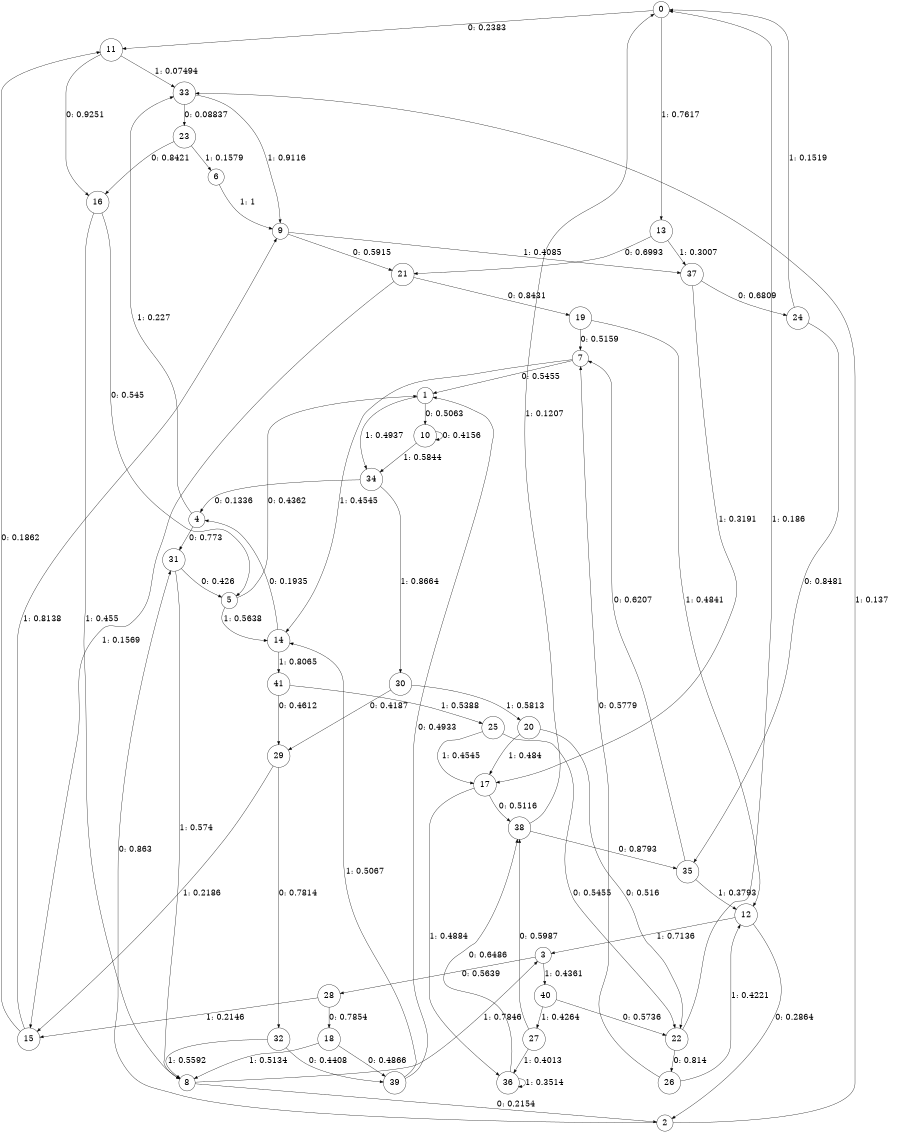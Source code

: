 digraph "ch5faceL7" {
size = "6,8.5";
ratio = "fill";
node [shape = circle];
node [fontsize = 24];
edge [fontsize = 24];
0 -> 11 [label = "0: 0.2383   "];
0 -> 13 [label = "1: 0.7617   "];
1 -> 10 [label = "0: 0.5063   "];
1 -> 34 [label = "1: 0.4937   "];
2 -> 31 [label = "0: 0.863    "];
2 -> 33 [label = "1: 0.137    "];
3 -> 28 [label = "0: 0.5639   "];
3 -> 40 [label = "1: 0.4361   "];
4 -> 31 [label = "0: 0.773    "];
4 -> 33 [label = "1: 0.227    "];
5 -> 1 [label = "0: 0.4362   "];
5 -> 14 [label = "1: 0.5638   "];
6 -> 9 [label = "1: 1        "];
7 -> 1 [label = "0: 0.5455   "];
7 -> 14 [label = "1: 0.4545   "];
8 -> 2 [label = "0: 0.2154   "];
8 -> 3 [label = "1: 0.7846   "];
9 -> 21 [label = "0: 0.5915   "];
9 -> 37 [label = "1: 0.4085   "];
10 -> 10 [label = "0: 0.4156   "];
10 -> 34 [label = "1: 0.5844   "];
11 -> 16 [label = "0: 0.9251   "];
11 -> 33 [label = "1: 0.07494  "];
12 -> 2 [label = "0: 0.2864   "];
12 -> 3 [label = "1: 0.7136   "];
13 -> 21 [label = "0: 0.6993   "];
13 -> 37 [label = "1: 0.3007   "];
14 -> 4 [label = "0: 0.1935   "];
14 -> 41 [label = "1: 0.8065   "];
15 -> 11 [label = "0: 0.1862   "];
15 -> 9 [label = "1: 0.8138   "];
16 -> 5 [label = "0: 0.545    "];
16 -> 8 [label = "1: 0.455    "];
17 -> 38 [label = "0: 0.5116   "];
17 -> 36 [label = "1: 0.4884   "];
18 -> 39 [label = "0: 0.4866   "];
18 -> 8 [label = "1: 0.5134   "];
19 -> 7 [label = "0: 0.5159   "];
19 -> 12 [label = "1: 0.4841   "];
20 -> 22 [label = "0: 0.516    "];
20 -> 17 [label = "1: 0.484    "];
21 -> 19 [label = "0: 0.8431   "];
21 -> 15 [label = "1: 0.1569   "];
22 -> 26 [label = "0: 0.814    "];
22 -> 0 [label = "1: 0.186    "];
23 -> 16 [label = "0: 0.8421   "];
23 -> 6 [label = "1: 0.1579   "];
24 -> 35 [label = "0: 0.8481   "];
24 -> 0 [label = "1: 0.1519   "];
25 -> 22 [label = "0: 0.5455   "];
25 -> 17 [label = "1: 0.4545   "];
26 -> 7 [label = "0: 0.5779   "];
26 -> 12 [label = "1: 0.4221   "];
27 -> 38 [label = "0: 0.5987   "];
27 -> 36 [label = "1: 0.4013   "];
28 -> 18 [label = "0: 0.7854   "];
28 -> 15 [label = "1: 0.2146   "];
29 -> 32 [label = "0: 0.7814   "];
29 -> 15 [label = "1: 0.2186   "];
30 -> 29 [label = "0: 0.4187   "];
30 -> 20 [label = "1: 0.5813   "];
31 -> 5 [label = "0: 0.426    "];
31 -> 8 [label = "1: 0.574    "];
32 -> 39 [label = "0: 0.4408   "];
32 -> 8 [label = "1: 0.5592   "];
33 -> 23 [label = "0: 0.08837  "];
33 -> 9 [label = "1: 0.9116   "];
34 -> 4 [label = "0: 0.1336   "];
34 -> 30 [label = "1: 0.8664   "];
35 -> 7 [label = "0: 0.6207   "];
35 -> 12 [label = "1: 0.3793   "];
36 -> 38 [label = "0: 0.6486   "];
36 -> 36 [label = "1: 0.3514   "];
37 -> 24 [label = "0: 0.6809   "];
37 -> 17 [label = "1: 0.3191   "];
38 -> 35 [label = "0: 0.8793   "];
38 -> 0 [label = "1: 0.1207   "];
39 -> 1 [label = "0: 0.4933   "];
39 -> 14 [label = "1: 0.5067   "];
40 -> 22 [label = "0: 0.5736   "];
40 -> 27 [label = "1: 0.4264   "];
41 -> 29 [label = "0: 0.4612   "];
41 -> 25 [label = "1: 0.5388   "];
}